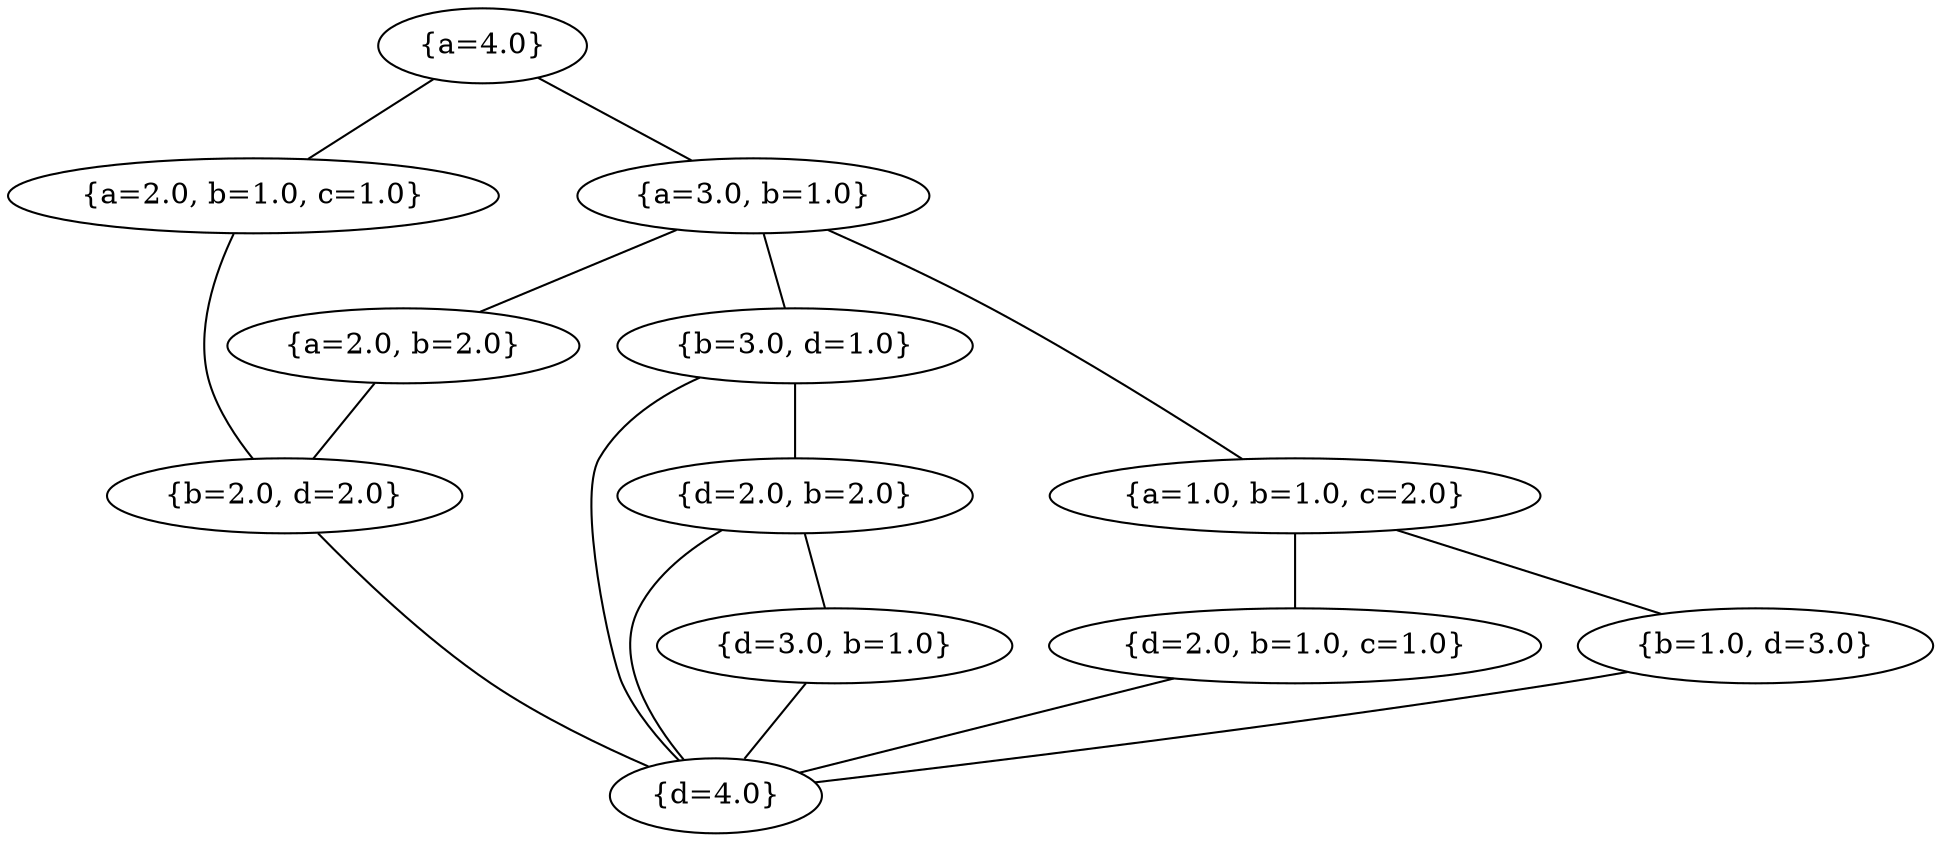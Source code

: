 graph {
	"{a=4.0}" ["ui.label"="{a=4.0}","state"="{a=4.0}"];
	"{a=3.0, b=1.0}" ["ui.label"="{a=3.0, b=1.0}","state"="{a=3.0, b=1.0}"];
	"{a=2.0, b=1.0, c=1.0}" ["ui.label"="{a=2.0, b=1.0, c=1.0}","state"="{a=2.0, b=1.0, c=1.0}"];
	"{b=2.0, d=2.0}" ["ui.label"="{b=2.0, d=2.0}","state"="{b=2.0, d=2.0}"];
	"{d=4.0}" ["ui.label"="{d=4.0}","state"="{d=4.0}"];
	"{a=1.0, b=1.0, c=2.0}" ["ui.label"="{a=1.0, b=1.0, c=2.0}","state"="{a=1.0, b=1.0, c=2.0}"];
	"{a=2.0, b=2.0}" ["ui.label"="{a=2.0, b=2.0}","state"="{a=2.0, b=2.0}"];
	"{b=3.0, d=1.0}" ["ui.label"="{b=3.0, d=1.0}","state"="{b=3.0, d=1.0}"];
	"{d=2.0, b=2.0}" ["ui.label"="{d=2.0, b=2.0}","state"="{d=2.0, b=2.0}"];
	"{d=3.0, b=1.0}" ["ui.label"="{d=3.0, b=1.0}","state"="{d=3.0, b=1.0}"];
	"{d=2.0, b=1.0, c=1.0}" ["ui.label"="{d=2.0, b=1.0, c=1.0}","state"="{d=2.0, b=1.0, c=1.0}"];
	"{b=1.0, d=3.0}" ["ui.label"="{b=1.0, d=3.0}","state"="{b=1.0, d=3.0}"];
	"{a=4.0}" -- "{a=3.0, b=1.0}" ;
	"{a=4.0}" -- "{a=2.0, b=1.0, c=1.0}" ;
	"{a=2.0, b=1.0, c=1.0}" -- "{b=2.0, d=2.0}" ;
	"{b=2.0, d=2.0}" -- "{d=4.0}" ;
	"{a=3.0, b=1.0}" -- "{a=1.0, b=1.0, c=2.0}" ;
	"{a=3.0, b=1.0}" -- "{a=2.0, b=2.0}" ;
	"{a=3.0, b=1.0}" -- "{b=3.0, d=1.0}" ;
	"{b=3.0, d=1.0}" -- "{d=2.0, b=2.0}" ;
	"{b=3.0, d=1.0}" -- "{d=4.0}" ;
	"{d=2.0, b=2.0}" -- "{d=3.0, b=1.0}" ;
	"{d=2.0, b=2.0}" -- "{d=4.0}" ;
	"{d=3.0, b=1.0}" -- "{d=4.0}" ;
	"{a=2.0, b=2.0}" -- "{b=2.0, d=2.0}" ;
	"{a=1.0, b=1.0, c=2.0}" -- "{d=2.0, b=1.0, c=1.0}" ;
	"{a=1.0, b=1.0, c=2.0}" -- "{b=1.0, d=3.0}" ;
	"{b=1.0, d=3.0}" -- "{d=4.0}" ;
	"{d=2.0, b=1.0, c=1.0}" -- "{d=4.0}" ;
}
